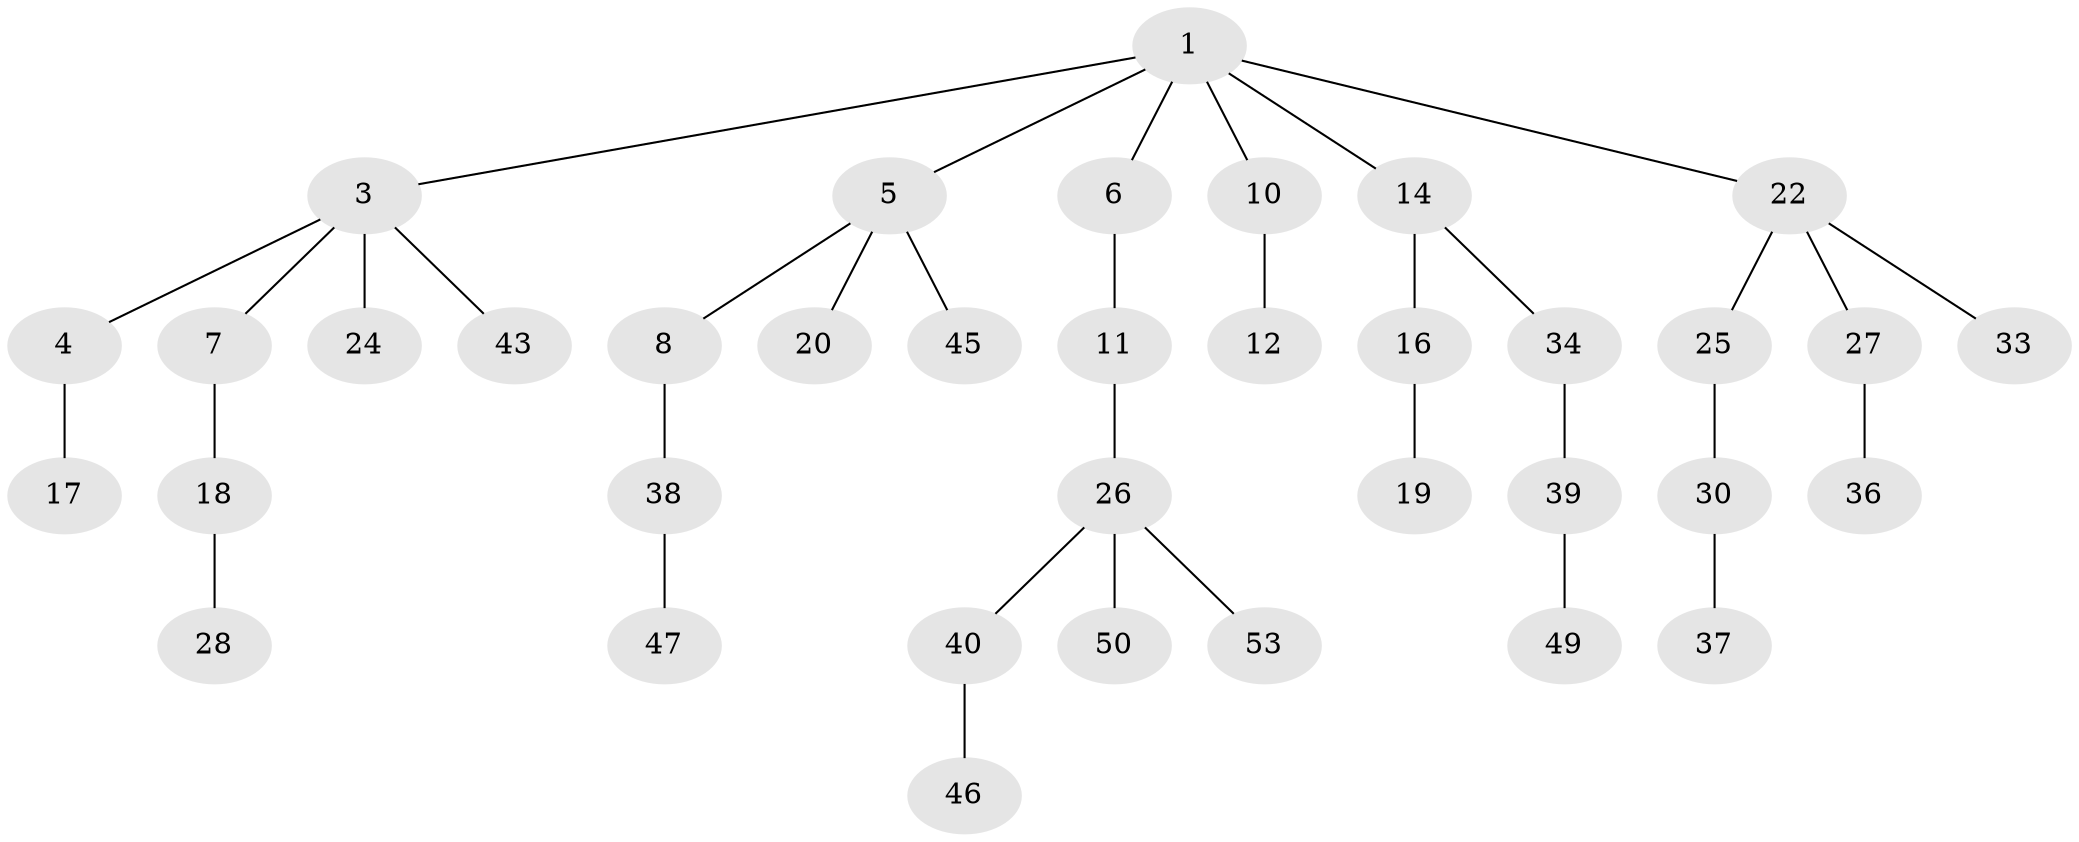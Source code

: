 // Generated by graph-tools (version 1.1) at 2025/52/02/27/25 19:52:13]
// undirected, 37 vertices, 36 edges
graph export_dot {
graph [start="1"]
  node [color=gray90,style=filled];
  1 [super="+2"];
  3 [super="+13"];
  4;
  5 [super="+9"];
  6 [super="+44"];
  7 [super="+51"];
  8 [super="+23"];
  10;
  11 [super="+15"];
  12;
  14 [super="+41"];
  16 [super="+32"];
  17;
  18;
  19;
  20 [super="+21"];
  22 [super="+31"];
  24;
  25;
  26 [super="+29"];
  27 [super="+35"];
  28;
  30 [super="+48"];
  33;
  34;
  36;
  37;
  38;
  39 [super="+42"];
  40;
  43;
  45;
  46;
  47;
  49 [super="+52"];
  50;
  53;
  1 -- 6;
  1 -- 14;
  1 -- 3;
  1 -- 5;
  1 -- 22;
  1 -- 10;
  3 -- 4;
  3 -- 7;
  3 -- 24;
  3 -- 43;
  4 -- 17;
  5 -- 8;
  5 -- 20;
  5 -- 45;
  6 -- 11;
  7 -- 18;
  8 -- 38;
  10 -- 12;
  11 -- 26;
  14 -- 16;
  14 -- 34;
  16 -- 19;
  18 -- 28;
  22 -- 25;
  22 -- 27;
  22 -- 33;
  25 -- 30;
  26 -- 40;
  26 -- 53;
  26 -- 50;
  27 -- 36;
  30 -- 37;
  34 -- 39;
  38 -- 47;
  39 -- 49;
  40 -- 46;
}
